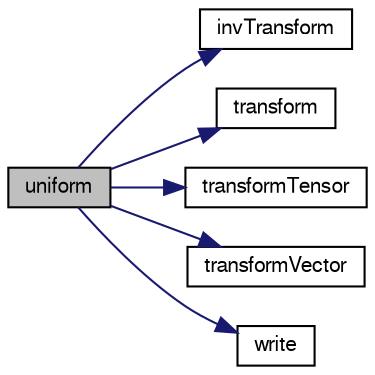 digraph "uniform"
{
  bgcolor="transparent";
  edge [fontname="FreeSans",fontsize="10",labelfontname="FreeSans",labelfontsize="10"];
  node [fontname="FreeSans",fontsize="10",shape=record];
  rankdir="LR";
  Node672 [label="uniform",height=0.2,width=0.4,color="black", fillcolor="grey75", style="filled", fontcolor="black"];
  Node672 -> Node673 [color="midnightblue",fontsize="10",style="solid",fontname="FreeSans"];
  Node673 [label="invTransform",height=0.2,width=0.4,color="black",URL="$a24994.html#a163315d24dc38ec819c6b5376102af2c",tooltip="Inverse transform vectorField using transformation tensor field. "];
  Node672 -> Node674 [color="midnightblue",fontsize="10",style="solid",fontname="FreeSans"];
  Node674 [label="transform",height=0.2,width=0.4,color="black",URL="$a24994.html#a20950f99d1f502e1d412ff3a921a59f3",tooltip="Transform vectorField using transformation tensor field. "];
  Node672 -> Node675 [color="midnightblue",fontsize="10",style="solid",fontname="FreeSans"];
  Node675 [label="transformTensor",height=0.2,width=0.4,color="black",URL="$a24994.html#a7f67781a5ed866ba374975c88f9e7962",tooltip="Transform tensor field using transformation tensorField. "];
  Node672 -> Node676 [color="midnightblue",fontsize="10",style="solid",fontname="FreeSans"];
  Node676 [label="transformVector",height=0.2,width=0.4,color="black",URL="$a24994.html#a9b1b4f428bb5cd90d42bded7ea34d007",tooltip="Transform vectorField using transformation tensorField and return. "];
  Node672 -> Node677 [color="midnightblue",fontsize="10",style="solid",fontname="FreeSans"];
  Node677 [label="write",height=0.2,width=0.4,color="black",URL="$a24994.html#a0f9d681a986a826fac5aed521d41e3b6",tooltip="Write. "];
}
